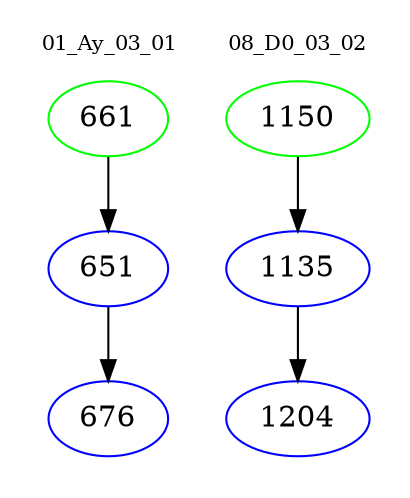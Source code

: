 digraph{
subgraph cluster_0 {
color = white
label = "01_Ay_03_01";
fontsize=10;
T0_661 [label="661", color="green"]
T0_661 -> T0_651 [color="black"]
T0_651 [label="651", color="blue"]
T0_651 -> T0_676 [color="black"]
T0_676 [label="676", color="blue"]
}
subgraph cluster_1 {
color = white
label = "08_D0_03_02";
fontsize=10;
T1_1150 [label="1150", color="green"]
T1_1150 -> T1_1135 [color="black"]
T1_1135 [label="1135", color="blue"]
T1_1135 -> T1_1204 [color="black"]
T1_1204 [label="1204", color="blue"]
}
}
